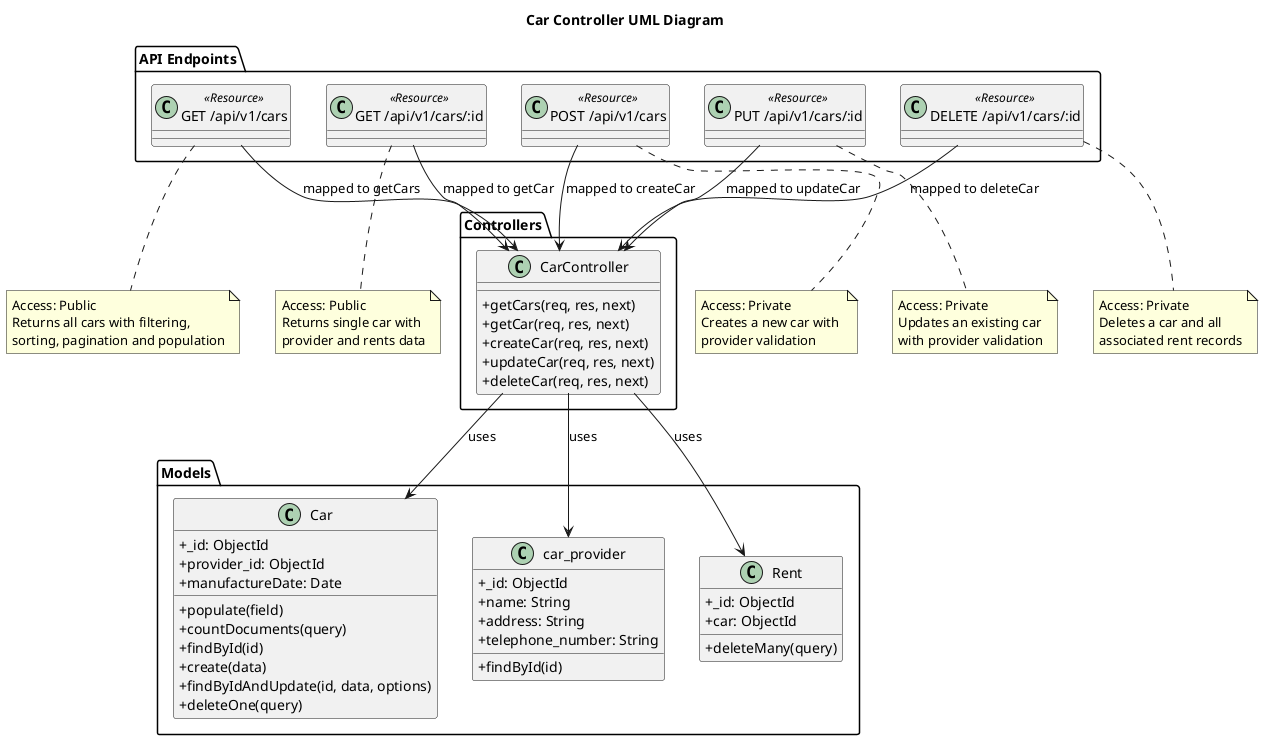 @startuml CarController

title Car Controller UML Diagram

' Define stereotypes
skinparam classAttributeIconSize 0
skinparam stereotypeCBackgroundColor #A9DCDF

' Models
package "Models" {
  class Car {
    +_id: ObjectId
    +provider_id: ObjectId
    +manufactureDate: Date
    +populate(field)
    +countDocuments(query)
    +findById(id)
    +create(data)
    +findByIdAndUpdate(id, data, options)
    +deleteOne(query)
  }
  
  class car_provider {
    +_id: ObjectId
    +name: String
    +address: String
    +telephone_number: String
    +findById(id)
  }

  class Rent {
    +_id: ObjectId
    +car: ObjectId
    +deleteMany(query)
  }
}

' Controllers
package "Controllers" {
  class CarController {
    +getCars(req, res, next)
    +getCar(req, res, next)
    +createCar(req, res, next)
    +updateCar(req, res, next)
    +deleteCar(req, res, next)
  }
}

' REST Endpoints
package "API Endpoints" {
  class "GET /api/v1/cars" as getAllCars <<Resource>>
  class "GET /api/v1/cars/:id" as getOneCar <<Resource>>
  class "POST /api/v1/cars" as createCarAPI <<Resource>>
  class "PUT /api/v1/cars/:id" as updateCarAPI <<Resource>>
  class "DELETE /api/v1/cars/:id" as deleteCarAPI <<Resource>>
}

' Relationships
CarController --> Car : uses
CarController --> car_provider : uses
CarController --> Rent : uses

getAllCars --> CarController : mapped to getCars
getOneCar --> CarController : mapped to getCar
createCarAPI --> CarController : mapped to createCar
updateCarAPI --> CarController : mapped to updateCar
deleteCarAPI --> CarController : mapped to deleteCar

note bottom of getAllCars
  Access: Public
  Returns all cars with filtering, 
  sorting, pagination and population
end note

note bottom of getOneCar
  Access: Public
  Returns single car with 
  provider and rents data
end note

note bottom of createCarAPI
  Access: Private
  Creates a new car with 
  provider validation
end note

note bottom of updateCarAPI
  Access: Private
  Updates an existing car
  with provider validation
end note

note bottom of deleteCarAPI
  Access: Private
  Deletes a car and all
  associated rent records
end note

@enduml